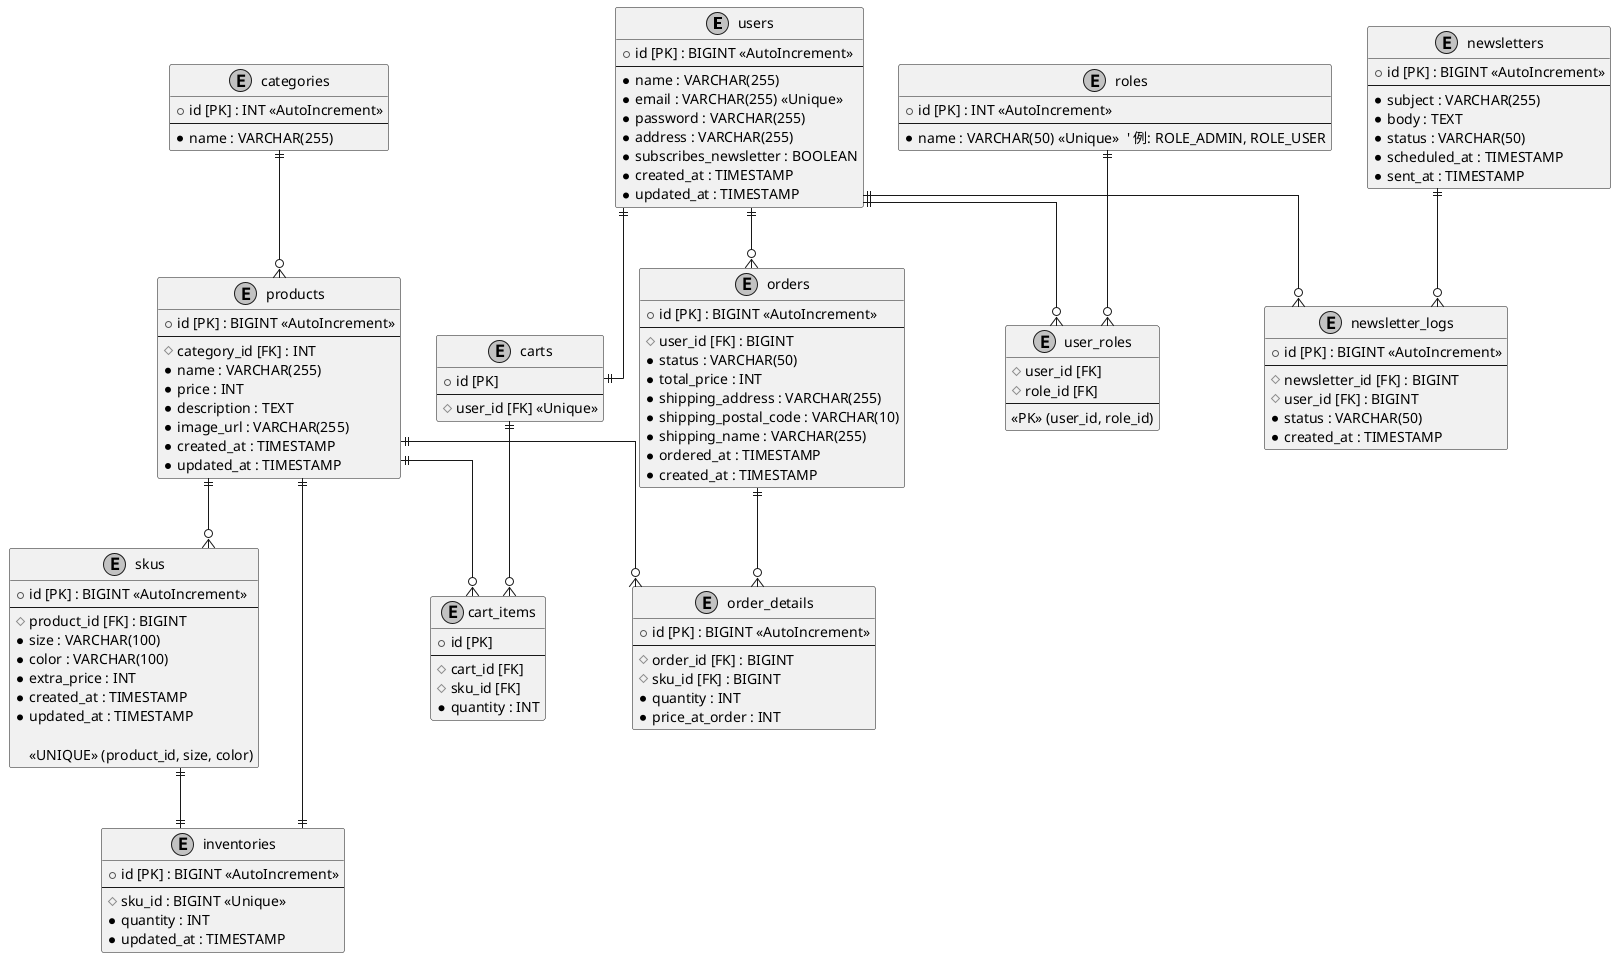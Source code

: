 @startuml EC Site ERD

' 図の見た目を整える skinparam
skinparam linetype ortho
skinparam monochrome true
hide empty members

' --- エンティティ（テーブル）の定義 ---

' ユーザーテーブル
entity "users" {
    + id [PK] : BIGINT <<AutoIncrement>>
    --
    * name : VARCHAR(255)
    * email : VARCHAR(255) <<Unique>>
    * password : VARCHAR(255)
    * address : VARCHAR(255)
    * subscribes_newsletter : BOOLEAN
    * created_at : TIMESTAMP
    * updated_at : TIMESTAMP
}

' 商品カテゴリテーブル
entity "categories" {
    + id [PK] : INT <<AutoIncrement>>
    --
    * name : VARCHAR(255)
}

' 商品テーブル
entity "products" {
    + id [PK] : BIGINT <<AutoIncrement>>
    --
    # category_id [FK] : INT
    * name : VARCHAR(255)
    * price : INT
    * description : TEXT
    * image_url : VARCHAR(255)
    * created_at : TIMESTAMP
    * updated_at : TIMESTAMP
}

' 注文テーブル
entity "orders" {
    + id [PK] : BIGINT <<AutoIncrement>>
    --
    # user_id [FK] : BIGINT
    * status : VARCHAR(50)
    * total_price : INT
    ' --- 配送先情報 ---
    * shipping_address : VARCHAR(255)
    * shipping_postal_code : VARCHAR(10)
    * shipping_name : VARCHAR(255)
    ' ---
    * ordered_at : TIMESTAMP
    * created_at : TIMESTAMP
}

' 注文明細テーブル（中間テーブル）
entity "order_details" {
    + id [PK] : BIGINT <<AutoIncrement>>
    --
    # order_id [FK] : BIGINT
    # sku_id [FK] : BIGINT
    * quantity : INT
    * price_at_order : INT
}

' SKUテーブル（商品に対するSKU情報）
entity "skus" {
    + id [PK] : BIGINT <<AutoIncrement>>
    --
    # product_id [FK] : BIGINT
    * size : VARCHAR(100)
    * color : VARCHAR(100)
    * extra_price : INT
    * created_at : TIMESTAMP
    * updated_at : TIMESTAMP

    ' 複合ユニーク制約
  <<UNIQUE>> (product_id, size, color)
}

' 在庫テーブル
entity "inventories" {
    + id [PK] : BIGINT <<AutoIncrement>>
    --
    # sku_id : BIGINT <<Unique>>
    * quantity : INT
    * updated_at : TIMESTAMP
}

' カートテーブル
entity "carts" {
    + id [PK]
    --
    # user_id [FK] <<Unique>>
}

' カート内商品テーブル
entity "cart_items" {
    + id [PK]
    --
    # cart_id [FK]
    # sku_id [FK]
    * quantity : INT
}

' ロールマスタテーブル
entity "roles" {
    + id [PK] : INT <<AutoIncrement>>
    --
    * name : VARCHAR(50) <<Unique>>  ' 例: ROLE_ADMIN, ROLE_USER
}

' ユーザーとロールの中間テーブル
entity "user_roles" {
    # user_id [FK]
    # role_id [FK]
    --
    <<PK>> (user_id, role_id)
}

' メールマガジン管理テーブル
entity "newsletters" {
    + id [PK] : BIGINT <<AutoIncrement>>
    --
    * subject : VARCHAR(255)
    * body : TEXT
    * status : VARCHAR(50)
    * scheduled_at : TIMESTAMP
    * sent_at : TIMESTAMP
}

' メールマガジン配信ログテーブル
entity "newsletter_logs" {
    + id [PK] : BIGINT <<AutoIncrement>>
    --
    # newsletter_id [FK] : BIGINT
    # user_id [FK] : BIGINT
    * status : VARCHAR(50)
    * created_at : TIMESTAMP
}


' --- リレーションシップの定義 ---

' ユーザーと注文 1対多
users ||--o{orders

' カテゴリと商品 1対多
categories ||--o{products

' 注文と注文明細 1対多
orders ||--o{order_details

' 商品と注文明細 1対多
products ||--o{order_details

' 商品と在庫は1対1
products ||--|| inventories

' 商品とSKUは1対多
products ||--o{skus

' SKUと在庫は1対1
skus ||--|| inventories

' カート機能のリレーション
users ||--|| carts
carts ||--o{cart_items
products ||--o{cart_items

'ユーザーロールのリレーション
users ||--o{user_roles
roles ||--o{user_roles

' メールマガジンのリレーション
newsletters ||--o{newsletter_logs
users ||--o{newsletter_logs

@enduml